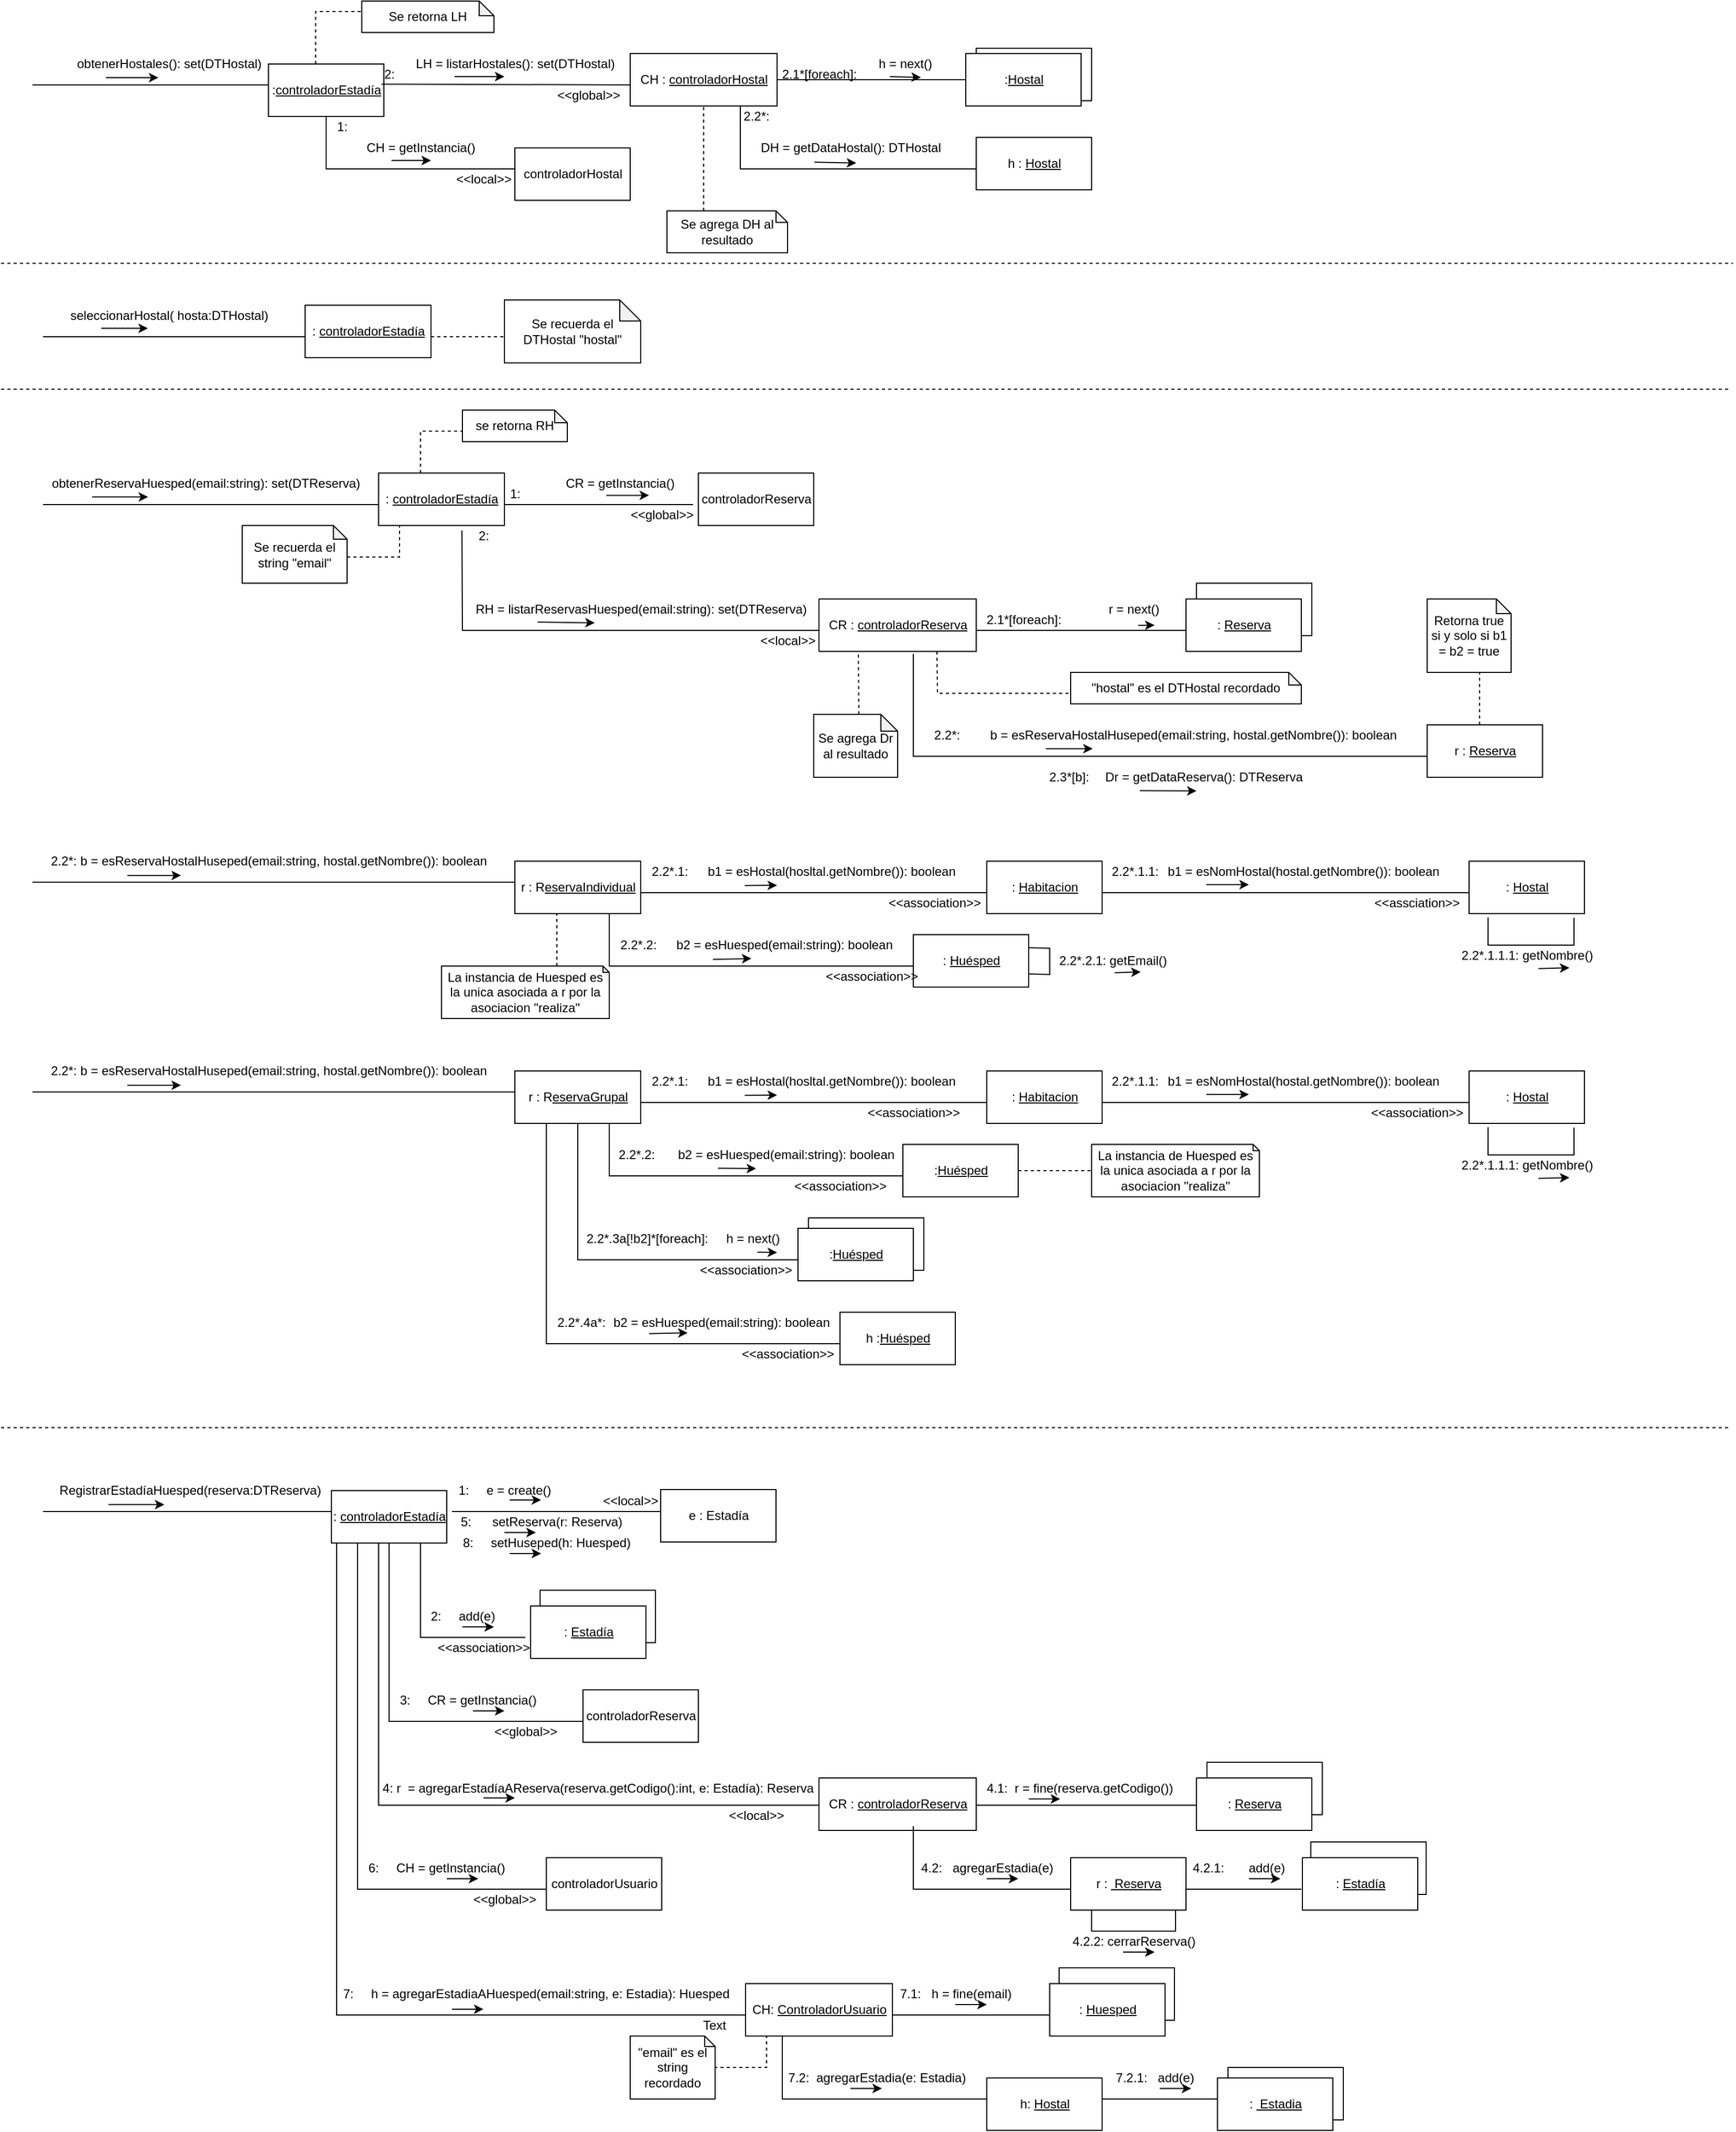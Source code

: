 <mxfile version="18.0.6" type="device"><diagram id="btHpvoFoARfx7Uz3g0Tx" name="Página-1"><mxGraphModel dx="1394" dy="677" grid="1" gridSize="10" guides="1" tooltips="1" connect="1" arrows="1" fold="1" page="1" pageScale="1" pageWidth="827" pageHeight="1169" math="0" shadow="0"><root><mxCell id="0"/><mxCell id="1" parent="0"/><mxCell id="bn3ZQJCBLXTEohYybMhF-207" value="Object" style="html=1;" parent="1" vertex="1"><mxGeometry x="1170" y="2010" width="110" height="50" as="geometry"/></mxCell><mxCell id="bn3ZQJCBLXTEohYybMhF-195" value="Object" style="html=1;" parent="1" vertex="1"><mxGeometry x="1009" y="1915" width="110" height="50" as="geometry"/></mxCell><mxCell id="bn3ZQJCBLXTEohYybMhF-177" value="Object" style="html=1;" parent="1" vertex="1"><mxGeometry x="1249" y="1795" width="110" height="50" as="geometry"/></mxCell><mxCell id="bn3ZQJCBLXTEohYybMhF-170" value="Object" style="html=1;" parent="1" vertex="1"><mxGeometry x="1150" y="1719" width="110" height="50" as="geometry"/></mxCell><mxCell id="bn3ZQJCBLXTEohYybMhF-158" value="Object" style="html=1;" parent="1" vertex="1"><mxGeometry x="514" y="1555" width="110" height="50" as="geometry"/></mxCell><mxCell id="bn3ZQJCBLXTEohYybMhF-142" value="5:&lt;span style=&quot;white-space: pre;&quot;&gt;&#9;&lt;/span&gt;&lt;span style=&quot;&quot;&gt;&#9;&lt;/span&gt;setReserva(r: Reserva)" style="text;html=1;align=center;verticalAlign=middle;resizable=0;points=[];autosize=1;strokeColor=none;fillColor=none;" parent="1" vertex="1"><mxGeometry x="430" y="1480" width="170" height="20" as="geometry"/></mxCell><mxCell id="bn3ZQJCBLXTEohYybMhF-133" value="Object" style="html=1;" parent="1" vertex="1"><mxGeometry x="770" y="1200" width="110" height="50" as="geometry"/></mxCell><mxCell id="bn3ZQJCBLXTEohYybMhF-63" value="Object" style="html=1;" parent="1" vertex="1"><mxGeometry x="1140" y="595" width="110" height="50" as="geometry"/></mxCell><mxCell id="bn3ZQJCBLXTEohYybMhF-23" value="Object" style="html=1;" parent="1" vertex="1"><mxGeometry x="930" y="85" width="110" height="50" as="geometry"/></mxCell><mxCell id="bn3ZQJCBLXTEohYybMhF-1" value="" style="endArrow=none;html=1;rounded=0;" parent="1" edge="1"><mxGeometry width="50" height="50" relative="1" as="geometry"><mxPoint x="30" y="120" as="sourcePoint"/><mxPoint x="260" y="120" as="targetPoint"/></mxGeometry></mxCell><mxCell id="bn3ZQJCBLXTEohYybMhF-2" value="obtenerHostales(): set(DTHostal)" style="text;html=1;align=center;verticalAlign=middle;resizable=0;points=[];autosize=1;strokeColor=none;fillColor=none;" parent="1" vertex="1"><mxGeometry x="65" y="90" width="190" height="20" as="geometry"/></mxCell><mxCell id="bn3ZQJCBLXTEohYybMhF-3" value="" style="endArrow=classic;html=1;rounded=0;" parent="1" edge="1"><mxGeometry width="50" height="50" relative="1" as="geometry"><mxPoint x="100" y="113" as="sourcePoint"/><mxPoint x="150" y="113" as="targetPoint"/></mxGeometry></mxCell><mxCell id="bn3ZQJCBLXTEohYybMhF-4" value=":&lt;u&gt;controladorEstadía&lt;/u&gt;" style="html=1;" parent="1" vertex="1"><mxGeometry x="255" y="100" width="110" height="50" as="geometry"/></mxCell><mxCell id="bn3ZQJCBLXTEohYybMhF-6" value="" style="endArrow=none;dashed=1;html=1;rounded=0;" parent="1" edge="1"><mxGeometry width="50" height="50" relative="1" as="geometry"><mxPoint x="300" y="100" as="sourcePoint"/><mxPoint x="350" y="50" as="targetPoint"/><Array as="points"><mxPoint x="300" y="50"/></Array></mxGeometry></mxCell><mxCell id="bn3ZQJCBLXTEohYybMhF-7" value="Se retorna LH" style="shape=note;whiteSpace=wrap;html=1;backgroundOutline=1;darkOpacity=0.05;size=14;" parent="1" vertex="1"><mxGeometry x="344" y="40" width="126" height="30" as="geometry"/></mxCell><mxCell id="bn3ZQJCBLXTEohYybMhF-8" value="" style="endArrow=none;html=1;rounded=0;exitX=0.26;exitY=0.96;exitDx=0;exitDy=0;exitPerimeter=0;" parent="1" source="bn3ZQJCBLXTEohYybMhF-9" edge="1"><mxGeometry width="50" height="50" relative="1" as="geometry"><mxPoint x="370" y="120" as="sourcePoint"/><mxPoint x="600" y="120" as="targetPoint"/></mxGeometry></mxCell><mxCell id="bn3ZQJCBLXTEohYybMhF-9" value="2:" style="text;html=1;align=center;verticalAlign=middle;resizable=0;points=[];autosize=1;strokeColor=none;fillColor=none;" parent="1" vertex="1"><mxGeometry x="355" y="100" width="30" height="20" as="geometry"/></mxCell><mxCell id="bn3ZQJCBLXTEohYybMhF-10" value="LH = listarHostales(): set(DTHostal)" style="text;html=1;align=center;verticalAlign=middle;resizable=0;points=[];autosize=1;strokeColor=none;fillColor=none;" parent="1" vertex="1"><mxGeometry x="385" y="90" width="210" height="20" as="geometry"/></mxCell><mxCell id="bn3ZQJCBLXTEohYybMhF-11" value="" style="endArrow=classic;html=1;rounded=0;exitX=0.226;exitY=1.1;exitDx=0;exitDy=0;exitPerimeter=0;" parent="1" source="bn3ZQJCBLXTEohYybMhF-10" edge="1"><mxGeometry width="50" height="50" relative="1" as="geometry"><mxPoint x="440" y="190" as="sourcePoint"/><mxPoint x="480" y="112" as="targetPoint"/></mxGeometry></mxCell><mxCell id="bn3ZQJCBLXTEohYybMhF-12" value="CH : &lt;u&gt;controladorHostal&lt;/u&gt;" style="html=1;" parent="1" vertex="1"><mxGeometry x="600" y="90" width="140" height="50" as="geometry"/></mxCell><mxCell id="bn3ZQJCBLXTEohYybMhF-13" value="" style="endArrow=none;html=1;rounded=0;" parent="1" edge="1"><mxGeometry width="50" height="50" relative="1" as="geometry"><mxPoint x="490" y="200" as="sourcePoint"/><mxPoint x="310" y="150" as="targetPoint"/><Array as="points"><mxPoint x="310" y="200"/></Array></mxGeometry></mxCell><mxCell id="bn3ZQJCBLXTEohYybMhF-14" value="controladorHostal" style="html=1;" parent="1" vertex="1"><mxGeometry x="490" y="180" width="110" height="50" as="geometry"/></mxCell><mxCell id="bn3ZQJCBLXTEohYybMhF-15" value="1:" style="text;html=1;align=center;verticalAlign=middle;resizable=0;points=[];autosize=1;strokeColor=none;fillColor=none;" parent="1" vertex="1"><mxGeometry x="310" y="150" width="30" height="20" as="geometry"/></mxCell><mxCell id="bn3ZQJCBLXTEohYybMhF-16" value="CH = getInstancia()" style="text;html=1;align=center;verticalAlign=middle;resizable=0;points=[];autosize=1;strokeColor=none;fillColor=none;" parent="1" vertex="1"><mxGeometry x="340" y="170" width="120" height="20" as="geometry"/></mxCell><mxCell id="bn3ZQJCBLXTEohYybMhF-17" value="" style="endArrow=classic;html=1;rounded=0;exitX=0.27;exitY=1.1;exitDx=0;exitDy=0;exitPerimeter=0;" parent="1" source="bn3ZQJCBLXTEohYybMhF-16" edge="1"><mxGeometry width="50" height="50" relative="1" as="geometry"><mxPoint x="380" y="200" as="sourcePoint"/><mxPoint x="410" y="192" as="targetPoint"/></mxGeometry></mxCell><mxCell id="bn3ZQJCBLXTEohYybMhF-18" value="" style="endArrow=none;html=1;rounded=0;exitX=1;exitY=0.5;exitDx=0;exitDy=0;" parent="1" source="bn3ZQJCBLXTEohYybMhF-12" edge="1"><mxGeometry width="50" height="50" relative="1" as="geometry"><mxPoint x="740" y="120" as="sourcePoint"/><mxPoint x="920" y="115" as="targetPoint"/></mxGeometry></mxCell><mxCell id="bn3ZQJCBLXTEohYybMhF-19" value="2.1*[foreach]:" style="text;html=1;align=center;verticalAlign=middle;resizable=0;points=[];autosize=1;strokeColor=none;fillColor=none;" parent="1" vertex="1"><mxGeometry x="735" y="100" width="90" height="20" as="geometry"/></mxCell><mxCell id="bn3ZQJCBLXTEohYybMhF-20" value="h = next()" style="text;html=1;align=center;verticalAlign=middle;resizable=0;points=[];autosize=1;strokeColor=none;fillColor=none;" parent="1" vertex="1"><mxGeometry x="827" y="90" width="70" height="20" as="geometry"/></mxCell><mxCell id="bn3ZQJCBLXTEohYybMhF-21" value="" style="endArrow=classic;html=1;rounded=0;exitX=0.294;exitY=1.1;exitDx=0;exitDy=0;exitPerimeter=0;entryX=0.717;entryY=1.14;entryDx=0;entryDy=0;entryPerimeter=0;" parent="1" source="bn3ZQJCBLXTEohYybMhF-20" target="bn3ZQJCBLXTEohYybMhF-20" edge="1"><mxGeometry width="50" height="50" relative="1" as="geometry"><mxPoint x="860" y="170" as="sourcePoint"/><mxPoint x="910" y="120" as="targetPoint"/></mxGeometry></mxCell><mxCell id="bn3ZQJCBLXTEohYybMhF-22" value=":&lt;u&gt;Hostal&lt;/u&gt;" style="html=1;" parent="1" vertex="1"><mxGeometry x="920" y="90" width="110" height="50" as="geometry"/></mxCell><mxCell id="bn3ZQJCBLXTEohYybMhF-24" value="" style="endArrow=none;html=1;rounded=0;entryX=0.75;entryY=1;entryDx=0;entryDy=0;" parent="1" target="bn3ZQJCBLXTEohYybMhF-12" edge="1"><mxGeometry width="50" height="50" relative="1" as="geometry"><mxPoint x="930" y="200" as="sourcePoint"/><mxPoint x="720" y="150" as="targetPoint"/><Array as="points"><mxPoint x="705" y="200"/></Array></mxGeometry></mxCell><mxCell id="bn3ZQJCBLXTEohYybMhF-25" value="2.2*:" style="text;html=1;align=center;verticalAlign=middle;resizable=0;points=[];autosize=1;strokeColor=none;fillColor=none;" parent="1" vertex="1"><mxGeometry x="700" y="140" width="40" height="20" as="geometry"/></mxCell><mxCell id="bn3ZQJCBLXTEohYybMhF-26" value="DH = getDataHostal(): DTHostal" style="text;html=1;align=center;verticalAlign=middle;resizable=0;points=[];autosize=1;strokeColor=none;fillColor=none;" parent="1" vertex="1"><mxGeometry x="715" y="170" width="190" height="20" as="geometry"/></mxCell><mxCell id="bn3ZQJCBLXTEohYybMhF-27" value="h : &lt;u&gt;Hostal&lt;/u&gt;" style="html=1;" parent="1" vertex="1"><mxGeometry x="930" y="170" width="110" height="50" as="geometry"/></mxCell><mxCell id="bn3ZQJCBLXTEohYybMhF-28" value="" style="endArrow=none;dashed=1;html=1;rounded=0;entryX=0.5;entryY=1;entryDx=0;entryDy=0;" parent="1" target="bn3ZQJCBLXTEohYybMhF-12" edge="1"><mxGeometry width="50" height="50" relative="1" as="geometry"><mxPoint x="670" y="240" as="sourcePoint"/><mxPoint x="700" y="230" as="targetPoint"/></mxGeometry></mxCell><mxCell id="bn3ZQJCBLXTEohYybMhF-29" value="Se agrega DH al resultado" style="shape=note;whiteSpace=wrap;html=1;backgroundOutline=1;darkOpacity=0.05;size=11;" parent="1" vertex="1"><mxGeometry x="635" y="240" width="115" height="40" as="geometry"/></mxCell><mxCell id="bn3ZQJCBLXTEohYybMhF-30" value="" style="endArrow=none;html=1;rounded=0;" parent="1" edge="1"><mxGeometry width="50" height="50" relative="1" as="geometry"><mxPoint x="40" y="360" as="sourcePoint"/><mxPoint x="290" y="360" as="targetPoint"/></mxGeometry></mxCell><mxCell id="bn3ZQJCBLXTEohYybMhF-31" value="seleccionarHostal( hosta:DTHostal)" style="text;html=1;align=center;verticalAlign=middle;resizable=0;points=[];autosize=1;strokeColor=none;fillColor=none;" parent="1" vertex="1"><mxGeometry x="60" y="330" width="200" height="20" as="geometry"/></mxCell><mxCell id="bn3ZQJCBLXTEohYybMhF-32" value="" style="endArrow=classic;html=1;rounded=0;exitX=0.319;exitY=1.18;exitDx=0;exitDy=0;exitPerimeter=0;entryX=0.529;entryY=1.22;entryDx=0;entryDy=0;entryPerimeter=0;" parent="1" source="bn3ZQJCBLXTEohYybMhF-26" target="bn3ZQJCBLXTEohYybMhF-26" edge="1"><mxGeometry width="50" height="50" relative="1" as="geometry"><mxPoint x="850" y="270" as="sourcePoint"/><mxPoint x="900" y="220" as="targetPoint"/></mxGeometry></mxCell><mxCell id="bn3ZQJCBLXTEohYybMhF-33" value="" style="endArrow=classic;html=1;rounded=0;exitX=0.178;exitY=1.1;exitDx=0;exitDy=0;exitPerimeter=0;" parent="1" source="bn3ZQJCBLXTEohYybMhF-31" edge="1"><mxGeometry width="50" height="50" relative="1" as="geometry"><mxPoint x="130" y="430" as="sourcePoint"/><mxPoint x="140" y="352" as="targetPoint"/></mxGeometry></mxCell><mxCell id="bn3ZQJCBLXTEohYybMhF-34" value=": &lt;u&gt;controladorEstadía&lt;/u&gt;" style="html=1;" parent="1" vertex="1"><mxGeometry x="290" y="330" width="120" height="50" as="geometry"/></mxCell><mxCell id="bn3ZQJCBLXTEohYybMhF-35" value="" style="endArrow=none;dashed=1;html=1;rounded=0;" parent="1" edge="1"><mxGeometry width="50" height="50" relative="1" as="geometry"><mxPoint x="410" y="360" as="sourcePoint"/><mxPoint x="480" y="360" as="targetPoint"/></mxGeometry></mxCell><mxCell id="bn3ZQJCBLXTEohYybMhF-36" value="Se recuerda el DTHostal &quot;hostal&quot;" style="shape=note;whiteSpace=wrap;html=1;backgroundOutline=1;darkOpacity=0.05;size=20;" parent="1" vertex="1"><mxGeometry x="480" y="325" width="130" height="60" as="geometry"/></mxCell><mxCell id="bn3ZQJCBLXTEohYybMhF-38" value="" style="endArrow=none;html=1;rounded=0;" parent="1" edge="1"><mxGeometry width="50" height="50" relative="1" as="geometry"><mxPoint x="40" y="520" as="sourcePoint"/><mxPoint x="360" y="520" as="targetPoint"/></mxGeometry></mxCell><mxCell id="bn3ZQJCBLXTEohYybMhF-39" value="obtenerReservaHuesped(email:string): set(DTReserva)" style="text;html=1;align=center;verticalAlign=middle;resizable=0;points=[];autosize=1;strokeColor=none;fillColor=none;" parent="1" vertex="1"><mxGeometry x="40" y="490" width="310" height="20" as="geometry"/></mxCell><mxCell id="bn3ZQJCBLXTEohYybMhF-40" value="" style="endArrow=classic;html=1;rounded=0;exitX=0.151;exitY=1.14;exitDx=0;exitDy=0;exitPerimeter=0;entryX=0.323;entryY=1.14;entryDx=0;entryDy=0;entryPerimeter=0;" parent="1" source="bn3ZQJCBLXTEohYybMhF-39" target="bn3ZQJCBLXTEohYybMhF-39" edge="1"><mxGeometry width="50" height="50" relative="1" as="geometry"><mxPoint x="130" y="590" as="sourcePoint"/><mxPoint x="180" y="540" as="targetPoint"/></mxGeometry></mxCell><mxCell id="bn3ZQJCBLXTEohYybMhF-41" value=": &lt;u&gt;controladorEstadía&lt;/u&gt;" style="html=1;" parent="1" vertex="1"><mxGeometry x="360" y="490" width="120" height="50" as="geometry"/></mxCell><mxCell id="bn3ZQJCBLXTEohYybMhF-42" value="" style="endArrow=none;dashed=1;html=1;rounded=0;" parent="1" edge="1"><mxGeometry width="50" height="50" relative="1" as="geometry"><mxPoint x="400" y="490" as="sourcePoint"/><mxPoint x="440" y="450" as="targetPoint"/><Array as="points"><mxPoint x="400" y="450"/></Array></mxGeometry></mxCell><mxCell id="bn3ZQJCBLXTEohYybMhF-43" value="se retorna RH" style="shape=note;whiteSpace=wrap;html=1;backgroundOutline=1;darkOpacity=0.05;size=12;" parent="1" vertex="1"><mxGeometry x="440" y="430" width="100" height="30" as="geometry"/></mxCell><mxCell id="bn3ZQJCBLXTEohYybMhF-44" value="" style="endArrow=none;html=1;rounded=0;" parent="1" edge="1"><mxGeometry width="50" height="50" relative="1" as="geometry"><mxPoint x="480" y="520" as="sourcePoint"/><mxPoint x="660" y="520" as="targetPoint"/></mxGeometry></mxCell><mxCell id="bn3ZQJCBLXTEohYybMhF-45" value="1:" style="text;html=1;align=center;verticalAlign=middle;resizable=0;points=[];autosize=1;strokeColor=none;fillColor=none;" parent="1" vertex="1"><mxGeometry x="475" y="500" width="30" height="20" as="geometry"/></mxCell><mxCell id="bn3ZQJCBLXTEohYybMhF-47" value="" style="endArrow=none;dashed=1;html=1;rounded=0;" parent="1" edge="1"><mxGeometry width="50" height="50" relative="1" as="geometry"><mxPoint x="330" y="570" as="sourcePoint"/><mxPoint x="380" y="540" as="targetPoint"/><Array as="points"><mxPoint x="380" y="570"/></Array></mxGeometry></mxCell><mxCell id="bn3ZQJCBLXTEohYybMhF-48" value="Se recuerda el string &quot;email&quot;" style="shape=note;whiteSpace=wrap;html=1;backgroundOutline=1;darkOpacity=0.05;size=13;" parent="1" vertex="1"><mxGeometry x="230" y="540" width="100" height="55" as="geometry"/></mxCell><mxCell id="bn3ZQJCBLXTEohYybMhF-49" value="CR = getInstancia()" style="text;html=1;align=center;verticalAlign=middle;resizable=0;points=[];autosize=1;strokeColor=none;fillColor=none;" parent="1" vertex="1"><mxGeometry x="530" y="490" width="120" height="20" as="geometry"/></mxCell><mxCell id="bn3ZQJCBLXTEohYybMhF-50" value="controladorReserva" style="html=1;" parent="1" vertex="1"><mxGeometry x="665" y="490" width="110" height="50" as="geometry"/></mxCell><mxCell id="bn3ZQJCBLXTEohYybMhF-51" value="" style="endArrow=classic;html=1;rounded=0;exitX=0.393;exitY=1.06;exitDx=0;exitDy=0;exitPerimeter=0;entryX=0.733;entryY=1.06;entryDx=0;entryDy=0;entryPerimeter=0;" parent="1" source="bn3ZQJCBLXTEohYybMhF-49" target="bn3ZQJCBLXTEohYybMhF-49" edge="1"><mxGeometry width="50" height="50" relative="1" as="geometry"><mxPoint x="560" y="590" as="sourcePoint"/><mxPoint x="610" y="540" as="targetPoint"/></mxGeometry></mxCell><mxCell id="bn3ZQJCBLXTEohYybMhF-52" value="" style="endArrow=none;html=1;rounded=0;entryX=0.663;entryY=1.096;entryDx=0;entryDy=0;entryPerimeter=0;" parent="1" target="bn3ZQJCBLXTEohYybMhF-41" edge="1"><mxGeometry width="50" height="50" relative="1" as="geometry"><mxPoint x="780" y="640" as="sourcePoint"/><mxPoint x="480" y="540" as="targetPoint"/><Array as="points"><mxPoint x="440" y="640"/></Array></mxGeometry></mxCell><mxCell id="bn3ZQJCBLXTEohYybMhF-53" value="2:" style="text;html=1;align=center;verticalAlign=middle;resizable=0;points=[];autosize=1;strokeColor=none;fillColor=none;" parent="1" vertex="1"><mxGeometry x="445" y="540" width="30" height="20" as="geometry"/></mxCell><mxCell id="bn3ZQJCBLXTEohYybMhF-54" value="RH = listarReservasHuesped(email:string): set(DTReserva)" style="text;html=1;align=center;verticalAlign=middle;resizable=0;points=[];autosize=1;strokeColor=none;fillColor=none;" parent="1" vertex="1"><mxGeometry x="445" y="610" width="330" height="20" as="geometry"/></mxCell><mxCell id="bn3ZQJCBLXTEohYybMhF-55" value="CR : &lt;u&gt;controladorReserva&lt;/u&gt;" style="html=1;" parent="1" vertex="1"><mxGeometry x="780" y="610" width="150" height="50" as="geometry"/></mxCell><mxCell id="bn3ZQJCBLXTEohYybMhF-56" value="" style="endArrow=classic;html=1;rounded=0;exitX=0.202;exitY=1.1;exitDx=0;exitDy=0;exitPerimeter=0;entryX=0.367;entryY=1.14;entryDx=0;entryDy=0;entryPerimeter=0;" parent="1" source="bn3ZQJCBLXTEohYybMhF-54" target="bn3ZQJCBLXTEohYybMhF-54" edge="1"><mxGeometry width="50" height="50" relative="1" as="geometry"><mxPoint x="530" y="700" as="sourcePoint"/><mxPoint x="580" y="650" as="targetPoint"/></mxGeometry></mxCell><mxCell id="bn3ZQJCBLXTEohYybMhF-57" value="" style="endArrow=none;html=1;rounded=0;" parent="1" edge="1"><mxGeometry width="50" height="50" relative="1" as="geometry"><mxPoint x="930" y="640" as="sourcePoint"/><mxPoint x="1130" y="640" as="targetPoint"/></mxGeometry></mxCell><mxCell id="bn3ZQJCBLXTEohYybMhF-58" value="2.1*[foreach]:" style="text;html=1;align=center;verticalAlign=middle;resizable=0;points=[];autosize=1;strokeColor=none;fillColor=none;" parent="1" vertex="1"><mxGeometry x="930" y="620" width="90" height="20" as="geometry"/></mxCell><mxCell id="bn3ZQJCBLXTEohYybMhF-60" value="r = next()" style="text;html=1;align=center;verticalAlign=middle;resizable=0;points=[];autosize=1;strokeColor=none;fillColor=none;" parent="1" vertex="1"><mxGeometry x="1050" y="610" width="60" height="20" as="geometry"/></mxCell><mxCell id="bn3ZQJCBLXTEohYybMhF-61" value="" style="endArrow=classic;html=1;rounded=0;exitX=0.573;exitY=1.26;exitDx=0;exitDy=0;exitPerimeter=0;" parent="1" source="bn3ZQJCBLXTEohYybMhF-60" edge="1"><mxGeometry width="50" height="50" relative="1" as="geometry"><mxPoint x="1060" y="700" as="sourcePoint"/><mxPoint x="1100" y="635" as="targetPoint"/></mxGeometry></mxCell><mxCell id="bn3ZQJCBLXTEohYybMhF-62" value=": &lt;u&gt;Reserva&lt;/u&gt;" style="html=1;" parent="1" vertex="1"><mxGeometry x="1130" y="610" width="110" height="50" as="geometry"/></mxCell><mxCell id="bn3ZQJCBLXTEohYybMhF-64" value="" style="endArrow=none;html=1;rounded=0;entryX=0.6;entryY=1.048;entryDx=0;entryDy=0;entryPerimeter=0;" parent="1" target="bn3ZQJCBLXTEohYybMhF-55" edge="1"><mxGeometry width="50" height="50" relative="1" as="geometry"><mxPoint x="1360" y="760" as="sourcePoint"/><mxPoint x="920" y="690" as="targetPoint"/><Array as="points"><mxPoint x="870" y="760"/></Array></mxGeometry></mxCell><mxCell id="bn3ZQJCBLXTEohYybMhF-65" value="r : &lt;u&gt;Reserva&lt;/u&gt;" style="html=1;" parent="1" vertex="1"><mxGeometry x="1360" y="730" width="110" height="50" as="geometry"/></mxCell><mxCell id="bn3ZQJCBLXTEohYybMhF-66" value="2.2*:&lt;span style=&quot;white-space: pre;&quot;&gt;&#9;&lt;/span&gt;&lt;span style=&quot;white-space: pre;&quot;&gt;&#9;&lt;/span&gt;b = esReservaHostalHuseped(email:string, hostal.getNombre()): boolean" style="text;html=1;align=center;verticalAlign=middle;resizable=0;points=[];autosize=1;strokeColor=none;fillColor=none;" parent="1" vertex="1"><mxGeometry x="880" y="730" width="460" height="20" as="geometry"/></mxCell><mxCell id="bn3ZQJCBLXTEohYybMhF-67" value="2.3*[b]:&lt;span style=&quot;white-space: pre;&quot;&gt;&#9;&lt;/span&gt;Dr = getDataReserva(): DTReserva" style="text;html=1;align=center;verticalAlign=middle;resizable=0;points=[];autosize=1;strokeColor=none;fillColor=none;" parent="1" vertex="1"><mxGeometry x="990" y="770" width="260" height="20" as="geometry"/></mxCell><mxCell id="bn3ZQJCBLXTEohYybMhF-68" value="" style="endArrow=none;dashed=1;html=1;rounded=0;exitX=0.75;exitY=1;exitDx=0;exitDy=0;" parent="1" source="bn3ZQJCBLXTEohYybMhF-55" edge="1"><mxGeometry width="50" height="50" relative="1" as="geometry"><mxPoint x="890" y="710" as="sourcePoint"/><mxPoint x="1020" y="700" as="targetPoint"/><Array as="points"><mxPoint x="893" y="700"/></Array></mxGeometry></mxCell><mxCell id="bn3ZQJCBLXTEohYybMhF-69" value="&quot;hostal&quot; es el DTHostal recordado" style="shape=note;whiteSpace=wrap;html=1;backgroundOutline=1;darkOpacity=0.05;size=12;" parent="1" vertex="1"><mxGeometry x="1020" y="680" width="220" height="30" as="geometry"/></mxCell><mxCell id="bn3ZQJCBLXTEohYybMhF-70" value="" style="endArrow=none;dashed=1;html=1;rounded=0;entryX=0.25;entryY=1;entryDx=0;entryDy=0;" parent="1" target="bn3ZQJCBLXTEohYybMhF-55" edge="1"><mxGeometry width="50" height="50" relative="1" as="geometry"><mxPoint x="818" y="720" as="sourcePoint"/><mxPoint x="840" y="660" as="targetPoint"/></mxGeometry></mxCell><mxCell id="bn3ZQJCBLXTEohYybMhF-71" value="Se agrega Dr al resultado" style="shape=note;whiteSpace=wrap;html=1;backgroundOutline=1;darkOpacity=0.05;size=16;" parent="1" vertex="1"><mxGeometry x="775" y="720" width="80" height="60" as="geometry"/></mxCell><mxCell id="bn3ZQJCBLXTEohYybMhF-72" value="" style="endArrow=none;dashed=1;html=1;rounded=0;" parent="1" edge="1"><mxGeometry width="50" height="50" relative="1" as="geometry"><mxPoint x="1410" y="730" as="sourcePoint"/><mxPoint x="1410" y="680" as="targetPoint"/></mxGeometry></mxCell><mxCell id="bn3ZQJCBLXTEohYybMhF-73" value="Retorna true si y solo si b1 = b2 = true" style="shape=note;whiteSpace=wrap;html=1;backgroundOutline=1;darkOpacity=0.05;size=14;" parent="1" vertex="1"><mxGeometry x="1360" y="610" width="80" height="70" as="geometry"/></mxCell><mxCell id="bn3ZQJCBLXTEohYybMhF-74" value="" style="endArrow=none;dashed=1;html=1;rounded=0;" parent="1" edge="1"><mxGeometry width="50" height="50" relative="1" as="geometry"><mxPoint y="290" as="sourcePoint"/><mxPoint x="1651.6" y="290" as="targetPoint"/></mxGeometry></mxCell><mxCell id="bn3ZQJCBLXTEohYybMhF-75" value="" style="endArrow=none;dashed=1;html=1;rounded=0;" parent="1" edge="1"><mxGeometry width="50" height="50" relative="1" as="geometry"><mxPoint y="410" as="sourcePoint"/><mxPoint x="1650" y="410" as="targetPoint"/></mxGeometry></mxCell><mxCell id="bn3ZQJCBLXTEohYybMhF-76" value="" style="endArrow=classic;html=1;rounded=0;exitX=0.369;exitY=1.14;exitDx=0;exitDy=0;exitPerimeter=0;" parent="1" source="bn3ZQJCBLXTEohYybMhF-67" edge="1"><mxGeometry width="50" height="50" relative="1" as="geometry"><mxPoint x="1090" y="840" as="sourcePoint"/><mxPoint x="1140" y="793" as="targetPoint"/></mxGeometry></mxCell><mxCell id="bn3ZQJCBLXTEohYybMhF-77" value="" style="endArrow=classic;html=1;rounded=0;exitX=0.253;exitY=1.14;exitDx=0;exitDy=0;exitPerimeter=0;entryX=0.35;entryY=1.14;entryDx=0;entryDy=0;entryPerimeter=0;" parent="1" source="bn3ZQJCBLXTEohYybMhF-66" target="bn3ZQJCBLXTEohYybMhF-66" edge="1"><mxGeometry width="50" height="50" relative="1" as="geometry"><mxPoint x="1020" y="880" as="sourcePoint"/><mxPoint x="1070" y="830" as="targetPoint"/></mxGeometry></mxCell><mxCell id="bn3ZQJCBLXTEohYybMhF-78" value="" style="endArrow=none;html=1;rounded=0;" parent="1" edge="1"><mxGeometry width="50" height="50" relative="1" as="geometry"><mxPoint x="30" y="880" as="sourcePoint"/><mxPoint x="490" y="880" as="targetPoint"/></mxGeometry></mxCell><mxCell id="bn3ZQJCBLXTEohYybMhF-79" value="2.2*:&lt;span style=&quot;&quot;&gt;&#9;&lt;/span&gt;&lt;span style=&quot;&quot;&gt;&#9;&lt;/span&gt;b = esReservaHostalHuseped(email:string, hostal.getNombre()): boolean" style="text;html=1;align=center;verticalAlign=middle;resizable=0;points=[];autosize=1;strokeColor=none;fillColor=none;" parent="1" vertex="1"><mxGeometry x="40" y="850" width="430" height="20" as="geometry"/></mxCell><mxCell id="bn3ZQJCBLXTEohYybMhF-80" value="" style="endArrow=classic;html=1;rounded=0;exitX=0.187;exitY=1.18;exitDx=0;exitDy=0;exitPerimeter=0;entryX=0.306;entryY=1.18;entryDx=0;entryDy=0;entryPerimeter=0;" parent="1" source="bn3ZQJCBLXTEohYybMhF-79" target="bn3ZQJCBLXTEohYybMhF-79" edge="1"><mxGeometry width="50" height="50" relative="1" as="geometry"><mxPoint x="200" y="950" as="sourcePoint"/><mxPoint x="250" y="900" as="targetPoint"/></mxGeometry></mxCell><mxCell id="bn3ZQJCBLXTEohYybMhF-81" value="r : R&lt;u&gt;eservaIndividual&lt;/u&gt;" style="html=1;" parent="1" vertex="1"><mxGeometry x="490" y="860" width="120" height="50" as="geometry"/></mxCell><mxCell id="bn3ZQJCBLXTEohYybMhF-82" value="" style="endArrow=none;html=1;rounded=0;" parent="1" edge="1"><mxGeometry width="50" height="50" relative="1" as="geometry"><mxPoint x="610" y="890" as="sourcePoint"/><mxPoint x="940" y="890" as="targetPoint"/></mxGeometry></mxCell><mxCell id="bn3ZQJCBLXTEohYybMhF-83" value="2.2*.1:&lt;span style=&quot;white-space: pre;&quot;&gt;&#9;&lt;/span&gt;b1 = esHostal(hosltal.getNombre()): boolean" style="text;html=1;align=center;verticalAlign=middle;resizable=0;points=[];autosize=1;strokeColor=none;fillColor=none;" parent="1" vertex="1"><mxGeometry x="610" y="860" width="310" height="20" as="geometry"/></mxCell><mxCell id="bn3ZQJCBLXTEohYybMhF-84" value="" style="endArrow=classic;html=1;rounded=0;exitX=0.32;exitY=1.16;exitDx=0;exitDy=0;exitPerimeter=0;" parent="1" source="bn3ZQJCBLXTEohYybMhF-83" edge="1"><mxGeometry width="50" height="50" relative="1" as="geometry"><mxPoint x="720" y="970" as="sourcePoint"/><mxPoint x="740" y="883" as="targetPoint"/></mxGeometry></mxCell><mxCell id="bn3ZQJCBLXTEohYybMhF-85" value=": &lt;u&gt;Habitacion&lt;/u&gt;" style="html=1;" parent="1" vertex="1"><mxGeometry x="940" y="860" width="110" height="50" as="geometry"/></mxCell><mxCell id="bn3ZQJCBLXTEohYybMhF-86" value="" style="endArrow=none;html=1;rounded=0;" parent="1" edge="1"><mxGeometry width="50" height="50" relative="1" as="geometry"><mxPoint x="1050" y="890" as="sourcePoint"/><mxPoint x="1400" y="890" as="targetPoint"/></mxGeometry></mxCell><mxCell id="bn3ZQJCBLXTEohYybMhF-87" value="2.2*.1.1:&lt;span style=&quot;white-space: pre;&quot;&gt;&#9;&lt;/span&gt;b1 = esNomHostal(hostal.getNombre()): boolean" style="text;html=1;align=center;verticalAlign=middle;resizable=0;points=[];autosize=1;strokeColor=none;fillColor=none;" parent="1" vertex="1"><mxGeometry x="1050" y="860" width="330" height="20" as="geometry"/></mxCell><mxCell id="bn3ZQJCBLXTEohYybMhF-88" value="" style="endArrow=classic;html=1;rounded=0;exitX=0.301;exitY=1.12;exitDx=0;exitDy=0;exitPerimeter=0;entryX=0.424;entryY=1.12;entryDx=0;entryDy=0;entryPerimeter=0;" parent="1" source="bn3ZQJCBLXTEohYybMhF-87" target="bn3ZQJCBLXTEohYybMhF-87" edge="1"><mxGeometry width="50" height="50" relative="1" as="geometry"><mxPoint x="1160" y="960" as="sourcePoint"/><mxPoint x="1210" y="910" as="targetPoint"/></mxGeometry></mxCell><mxCell id="bn3ZQJCBLXTEohYybMhF-89" value=": &lt;u&gt;Hostal&lt;/u&gt;" style="html=1;" parent="1" vertex="1"><mxGeometry x="1400" y="860" width="110" height="50" as="geometry"/></mxCell><mxCell id="bn3ZQJCBLXTEohYybMhF-90" value="" style="endArrow=none;html=1;rounded=0;entryX=0.164;entryY=1.072;entryDx=0;entryDy=0;entryPerimeter=0;" parent="1" target="bn3ZQJCBLXTEohYybMhF-89" edge="1"><mxGeometry width="50" height="50" relative="1" as="geometry"><mxPoint x="1500" y="914" as="sourcePoint"/><mxPoint x="1460" y="930" as="targetPoint"/><Array as="points"><mxPoint x="1500" y="940"/><mxPoint x="1418" y="940"/></Array></mxGeometry></mxCell><mxCell id="bn3ZQJCBLXTEohYybMhF-91" value="2.2*.1.1.1: getNombre()" style="text;html=1;align=center;verticalAlign=middle;resizable=0;points=[];autosize=1;strokeColor=none;fillColor=none;" parent="1" vertex="1"><mxGeometry x="1385" y="940" width="140" height="20" as="geometry"/></mxCell><mxCell id="bn3ZQJCBLXTEohYybMhF-92" value="" style="endArrow=classic;html=1;rounded=0;entryX=0.79;entryY=1.08;entryDx=0;entryDy=0;entryPerimeter=0;exitX=0.579;exitY=1.12;exitDx=0;exitDy=0;exitPerimeter=0;" parent="1" source="bn3ZQJCBLXTEohYybMhF-91" target="bn3ZQJCBLXTEohYybMhF-91" edge="1"><mxGeometry width="50" height="50" relative="1" as="geometry"><mxPoint x="1430" y="1020" as="sourcePoint"/><mxPoint x="1480" y="970" as="targetPoint"/></mxGeometry></mxCell><mxCell id="bn3ZQJCBLXTEohYybMhF-93" value="" style="endArrow=none;html=1;rounded=0;" parent="1" edge="1"><mxGeometry width="50" height="50" relative="1" as="geometry"><mxPoint x="30" y="1080" as="sourcePoint"/><mxPoint x="490" y="1080" as="targetPoint"/></mxGeometry></mxCell><mxCell id="bn3ZQJCBLXTEohYybMhF-94" value="2.2*:&lt;span style=&quot;&quot;&gt;&#9;&lt;/span&gt;&lt;span style=&quot;&quot;&gt;&#9;&lt;/span&gt;b = esReservaHostalHuseped(email:string, hostal.getNombre()): boolean" style="text;html=1;align=center;verticalAlign=middle;resizable=0;points=[];autosize=1;strokeColor=none;fillColor=none;" parent="1" vertex="1"><mxGeometry x="40" y="1050" width="430" height="20" as="geometry"/></mxCell><mxCell id="bn3ZQJCBLXTEohYybMhF-95" value="" style="endArrow=classic;html=1;rounded=0;exitX=0.187;exitY=1.18;exitDx=0;exitDy=0;exitPerimeter=0;entryX=0.306;entryY=1.18;entryDx=0;entryDy=0;entryPerimeter=0;" parent="1" source="bn3ZQJCBLXTEohYybMhF-94" target="bn3ZQJCBLXTEohYybMhF-94" edge="1"><mxGeometry width="50" height="50" relative="1" as="geometry"><mxPoint x="200" y="1150" as="sourcePoint"/><mxPoint x="250" y="1100" as="targetPoint"/></mxGeometry></mxCell><mxCell id="bn3ZQJCBLXTEohYybMhF-96" value="r : R&lt;u&gt;eservaGrupal&lt;/u&gt;" style="html=1;" parent="1" vertex="1"><mxGeometry x="490" y="1060" width="120" height="50" as="geometry"/></mxCell><mxCell id="bn3ZQJCBLXTEohYybMhF-97" value="" style="endArrow=none;html=1;rounded=0;" parent="1" edge="1"><mxGeometry width="50" height="50" relative="1" as="geometry"><mxPoint x="610" y="1090" as="sourcePoint"/><mxPoint x="940" y="1090" as="targetPoint"/></mxGeometry></mxCell><mxCell id="bn3ZQJCBLXTEohYybMhF-98" value="2.2*.1:&lt;span style=&quot;white-space: pre;&quot;&gt;&#9;&lt;/span&gt;b1 = esHostal(hosltal.getNombre()): boolean" style="text;html=1;align=center;verticalAlign=middle;resizable=0;points=[];autosize=1;strokeColor=none;fillColor=none;" parent="1" vertex="1"><mxGeometry x="610" y="1060" width="310" height="20" as="geometry"/></mxCell><mxCell id="bn3ZQJCBLXTEohYybMhF-99" value="" style="endArrow=classic;html=1;rounded=0;exitX=0.32;exitY=1.16;exitDx=0;exitDy=0;exitPerimeter=0;" parent="1" source="bn3ZQJCBLXTEohYybMhF-98" edge="1"><mxGeometry width="50" height="50" relative="1" as="geometry"><mxPoint x="720" y="1170" as="sourcePoint"/><mxPoint x="740" y="1083" as="targetPoint"/></mxGeometry></mxCell><mxCell id="bn3ZQJCBLXTEohYybMhF-100" value=": &lt;u&gt;Habitacion&lt;/u&gt;" style="html=1;" parent="1" vertex="1"><mxGeometry x="940" y="1060" width="110" height="50" as="geometry"/></mxCell><mxCell id="bn3ZQJCBLXTEohYybMhF-101" value="" style="endArrow=none;html=1;rounded=0;" parent="1" edge="1"><mxGeometry width="50" height="50" relative="1" as="geometry"><mxPoint x="1050" y="1090" as="sourcePoint"/><mxPoint x="1400" y="1090" as="targetPoint"/></mxGeometry></mxCell><mxCell id="bn3ZQJCBLXTEohYybMhF-102" value="2.2*.1.1:&lt;span style=&quot;white-space: pre;&quot;&gt;&#9;&lt;/span&gt;b1 = esNomHostal(hostal.getNombre()): boolean" style="text;html=1;align=center;verticalAlign=middle;resizable=0;points=[];autosize=1;strokeColor=none;fillColor=none;" parent="1" vertex="1"><mxGeometry x="1050" y="1060" width="330" height="20" as="geometry"/></mxCell><mxCell id="bn3ZQJCBLXTEohYybMhF-103" value="" style="endArrow=classic;html=1;rounded=0;exitX=0.301;exitY=1.12;exitDx=0;exitDy=0;exitPerimeter=0;entryX=0.424;entryY=1.12;entryDx=0;entryDy=0;entryPerimeter=0;" parent="1" source="bn3ZQJCBLXTEohYybMhF-102" target="bn3ZQJCBLXTEohYybMhF-102" edge="1"><mxGeometry width="50" height="50" relative="1" as="geometry"><mxPoint x="1160" y="1160" as="sourcePoint"/><mxPoint x="1210" y="1110" as="targetPoint"/></mxGeometry></mxCell><mxCell id="bn3ZQJCBLXTEohYybMhF-104" value=": &lt;u&gt;Hostal&lt;/u&gt;" style="html=1;" parent="1" vertex="1"><mxGeometry x="1400" y="1060" width="110" height="50" as="geometry"/></mxCell><mxCell id="bn3ZQJCBLXTEohYybMhF-105" value="" style="endArrow=none;html=1;rounded=0;entryX=0.164;entryY=1.072;entryDx=0;entryDy=0;entryPerimeter=0;" parent="1" target="bn3ZQJCBLXTEohYybMhF-104" edge="1"><mxGeometry width="50" height="50" relative="1" as="geometry"><mxPoint x="1500" y="1114" as="sourcePoint"/><mxPoint x="1460" y="1130" as="targetPoint"/><Array as="points"><mxPoint x="1500" y="1140"/><mxPoint x="1418" y="1140"/></Array></mxGeometry></mxCell><mxCell id="bn3ZQJCBLXTEohYybMhF-106" value="2.2*.1.1.1: getNombre()" style="text;html=1;align=center;verticalAlign=middle;resizable=0;points=[];autosize=1;strokeColor=none;fillColor=none;" parent="1" vertex="1"><mxGeometry x="1385" y="1140" width="140" height="20" as="geometry"/></mxCell><mxCell id="bn3ZQJCBLXTEohYybMhF-107" value="" style="endArrow=classic;html=1;rounded=0;entryX=0.79;entryY=1.08;entryDx=0;entryDy=0;entryPerimeter=0;exitX=0.579;exitY=1.12;exitDx=0;exitDy=0;exitPerimeter=0;" parent="1" source="bn3ZQJCBLXTEohYybMhF-106" target="bn3ZQJCBLXTEohYybMhF-106" edge="1"><mxGeometry width="50" height="50" relative="1" as="geometry"><mxPoint x="1430" y="1220" as="sourcePoint"/><mxPoint x="1480" y="1170" as="targetPoint"/></mxGeometry></mxCell><mxCell id="bn3ZQJCBLXTEohYybMhF-108" value="" style="endArrow=none;html=1;rounded=0;entryX=0.75;entryY=1;entryDx=0;entryDy=0;" parent="1" target="bn3ZQJCBLXTEohYybMhF-81" edge="1"><mxGeometry width="50" height="50" relative="1" as="geometry"><mxPoint x="870" y="960" as="sourcePoint"/><mxPoint x="600" y="910" as="targetPoint"/><Array as="points"><mxPoint x="580" y="960"/></Array></mxGeometry></mxCell><mxCell id="bn3ZQJCBLXTEohYybMhF-109" value=": &lt;u&gt;Huésped&lt;/u&gt;" style="html=1;" parent="1" vertex="1"><mxGeometry x="870" y="930" width="110" height="50" as="geometry"/></mxCell><mxCell id="bn3ZQJCBLXTEohYybMhF-110" value="2.2*.2:&lt;span style=&quot;white-space: pre;&quot;&gt;&#9;&lt;/span&gt;b2 = esHuesped(email:string): boolean" style="text;html=1;align=center;verticalAlign=middle;resizable=0;points=[];autosize=1;strokeColor=none;fillColor=none;" parent="1" vertex="1"><mxGeometry x="580" y="930" width="280" height="20" as="geometry"/></mxCell><mxCell id="bn3ZQJCBLXTEohYybMhF-111" value="" style="endArrow=classic;html=1;rounded=0;exitX=0.353;exitY=1.18;exitDx=0;exitDy=0;exitPerimeter=0;entryX=0.484;entryY=1.14;entryDx=0;entryDy=0;entryPerimeter=0;" parent="1" source="bn3ZQJCBLXTEohYybMhF-110" target="bn3ZQJCBLXTEohYybMhF-110" edge="1"><mxGeometry width="50" height="50" relative="1" as="geometry"><mxPoint x="700" y="1030" as="sourcePoint"/><mxPoint x="750" y="980" as="targetPoint"/></mxGeometry></mxCell><mxCell id="bn3ZQJCBLXTEohYybMhF-112" value="" style="endArrow=none;html=1;rounded=0;exitX=1;exitY=0.25;exitDx=0;exitDy=0;entryX=1;entryY=0.75;entryDx=0;entryDy=0;" parent="1" source="bn3ZQJCBLXTEohYybMhF-109" target="bn3ZQJCBLXTEohYybMhF-109" edge="1"><mxGeometry width="50" height="50" relative="1" as="geometry"><mxPoint x="1000" y="980" as="sourcePoint"/><mxPoint x="1010" y="970" as="targetPoint"/><Array as="points"><mxPoint x="1000" y="943"/><mxPoint x="1000" y="968"/></Array></mxGeometry></mxCell><mxCell id="bn3ZQJCBLXTEohYybMhF-113" value="2.2*.2.1: getEmail()" style="text;html=1;align=center;verticalAlign=middle;resizable=0;points=[];autosize=1;strokeColor=none;fillColor=none;" parent="1" vertex="1"><mxGeometry x="1000" y="945" width="120" height="20" as="geometry"/></mxCell><mxCell id="bn3ZQJCBLXTEohYybMhF-114" value="" style="endArrow=classic;html=1;rounded=0;exitX=0.517;exitY=1.07;exitDx=0;exitDy=0;exitPerimeter=0;entryX=0.723;entryY=1.03;entryDx=0;entryDy=0;entryPerimeter=0;" parent="1" source="bn3ZQJCBLXTEohYybMhF-113" target="bn3ZQJCBLXTEohYybMhF-113" edge="1"><mxGeometry width="50" height="50" relative="1" as="geometry"><mxPoint x="1040" y="1030" as="sourcePoint"/><mxPoint x="1090" y="980" as="targetPoint"/></mxGeometry></mxCell><mxCell id="bn3ZQJCBLXTEohYybMhF-115" value="" style="endArrow=none;dashed=1;html=1;rounded=0;" parent="1" edge="1"><mxGeometry width="50" height="50" relative="1" as="geometry"><mxPoint x="530" y="960" as="sourcePoint"/><mxPoint x="530" y="910" as="targetPoint"/></mxGeometry></mxCell><mxCell id="bn3ZQJCBLXTEohYybMhF-116" value="La instancia de Huesped es la unica asociada a r por la asociacion &quot;realiza&quot;" style="shape=note;whiteSpace=wrap;html=1;backgroundOutline=1;darkOpacity=0.05;size=6;" parent="1" vertex="1"><mxGeometry x="420" y="960" width="160" height="50" as="geometry"/></mxCell><mxCell id="bn3ZQJCBLXTEohYybMhF-117" value="" style="endArrow=none;html=1;rounded=0;" parent="1" edge="1"><mxGeometry width="50" height="50" relative="1" as="geometry"><mxPoint x="860" y="1160" as="sourcePoint"/><mxPoint x="580" y="1110" as="targetPoint"/><Array as="points"><mxPoint x="580" y="1160"/></Array></mxGeometry></mxCell><mxCell id="bn3ZQJCBLXTEohYybMhF-118" value="" style="endArrow=none;html=1;rounded=0;entryX=0.5;entryY=1;entryDx=0;entryDy=0;" parent="1" target="bn3ZQJCBLXTEohYybMhF-96" edge="1"><mxGeometry width="50" height="50" relative="1" as="geometry"><mxPoint x="760" y="1240" as="sourcePoint"/><mxPoint x="620" y="1160" as="targetPoint"/><Array as="points"><mxPoint x="550" y="1240"/></Array></mxGeometry></mxCell><mxCell id="bn3ZQJCBLXTEohYybMhF-119" value="2.2*.2:&lt;span style=&quot;white-space: pre;&quot;&gt;&#9;&lt;/span&gt;&amp;nbsp;b2 = esHuesped(email:string): boolean" style="text;html=1;align=center;verticalAlign=middle;resizable=0;points=[];autosize=1;strokeColor=none;fillColor=none;" parent="1" vertex="1"><mxGeometry x="580" y="1130" width="280" height="20" as="geometry"/></mxCell><mxCell id="bn3ZQJCBLXTEohYybMhF-120" value="2.2*.3a[!b2]*[foreach]:&lt;span style=&quot;white-space: pre;&quot;&gt;&#9;&lt;/span&gt;h = next()" style="text;html=1;align=center;verticalAlign=middle;resizable=0;points=[];autosize=1;strokeColor=none;fillColor=none;" parent="1" vertex="1"><mxGeometry x="550" y="1210" width="200" height="20" as="geometry"/></mxCell><mxCell id="bn3ZQJCBLXTEohYybMhF-121" value="" style="endArrow=none;html=1;rounded=0;" parent="1" edge="1"><mxGeometry width="50" height="50" relative="1" as="geometry"><mxPoint x="800" y="1320" as="sourcePoint"/><mxPoint x="520" y="1110" as="targetPoint"/><Array as="points"><mxPoint x="520" y="1320"/></Array></mxGeometry></mxCell><mxCell id="bn3ZQJCBLXTEohYybMhF-122" value="2.2*.4a*:&lt;span style=&quot;white-space: pre;&quot;&gt;&#9;&lt;/span&gt;b2 = esHuesped(email:string): boolean" style="text;html=1;align=center;verticalAlign=middle;resizable=0;points=[];autosize=1;strokeColor=none;fillColor=none;" parent="1" vertex="1"><mxGeometry x="520" y="1290" width="280" height="20" as="geometry"/></mxCell><mxCell id="bn3ZQJCBLXTEohYybMhF-128" value="" style="endArrow=classic;html=1;rounded=0;exitX=0.37;exitY=1.14;exitDx=0;exitDy=0;exitPerimeter=0;" parent="1" source="bn3ZQJCBLXTEohYybMhF-119" edge="1"><mxGeometry width="50" height="50" relative="1" as="geometry"><mxPoint x="800" y="1210" as="sourcePoint"/><mxPoint x="720" y="1153" as="targetPoint"/></mxGeometry></mxCell><mxCell id="bn3ZQJCBLXTEohYybMhF-129" value="" style="endArrow=classic;html=1;rounded=0;exitX=0.856;exitY=1.14;exitDx=0;exitDy=0;exitPerimeter=0;" parent="1" source="bn3ZQJCBLXTEohYybMhF-120" edge="1"><mxGeometry width="50" height="50" relative="1" as="geometry"><mxPoint x="700" y="1290" as="sourcePoint"/><mxPoint x="740" y="1233" as="targetPoint"/></mxGeometry></mxCell><mxCell id="bn3ZQJCBLXTEohYybMhF-130" value="" style="endArrow=classic;html=1;rounded=0;exitX=0.35;exitY=1.02;exitDx=0;exitDy=0;exitPerimeter=0;entryX=0.481;entryY=0.98;entryDx=0;entryDy=0;entryPerimeter=0;" parent="1" source="bn3ZQJCBLXTEohYybMhF-122" target="bn3ZQJCBLXTEohYybMhF-122" edge="1"><mxGeometry width="50" height="50" relative="1" as="geometry"><mxPoint x="620" y="1380" as="sourcePoint"/><mxPoint x="670" y="1330" as="targetPoint"/></mxGeometry></mxCell><mxCell id="bn3ZQJCBLXTEohYybMhF-131" value=":&lt;u&gt;Huésped&lt;/u&gt;" style="html=1;" parent="1" vertex="1"><mxGeometry x="860" y="1130" width="110" height="50" as="geometry"/></mxCell><mxCell id="bn3ZQJCBLXTEohYybMhF-132" value=":&lt;u&gt;Huésped&lt;/u&gt;" style="html=1;" parent="1" vertex="1"><mxGeometry x="760" y="1210" width="110" height="50" as="geometry"/></mxCell><mxCell id="bn3ZQJCBLXTEohYybMhF-134" value="h :&lt;u&gt;Huésped&lt;/u&gt;" style="html=1;" parent="1" vertex="1"><mxGeometry x="800" y="1290" width="110" height="50" as="geometry"/></mxCell><mxCell id="bn3ZQJCBLXTEohYybMhF-135" value="" style="endArrow=none;dashed=1;html=1;rounded=0;" parent="1" edge="1"><mxGeometry width="50" height="50" relative="1" as="geometry"><mxPoint y="1400" as="sourcePoint"/><mxPoint x="1650" y="1400" as="targetPoint"/></mxGeometry></mxCell><mxCell id="bn3ZQJCBLXTEohYybMhF-136" value="" style="endArrow=none;html=1;rounded=0;" parent="1" edge="1"><mxGeometry width="50" height="50" relative="1" as="geometry"><mxPoint x="40" y="1480" as="sourcePoint"/><mxPoint x="320" y="1480" as="targetPoint"/></mxGeometry></mxCell><mxCell id="bn3ZQJCBLXTEohYybMhF-137" value="RegistrarEstadíaHuesped(reserva:DTReserva)" style="text;html=1;align=center;verticalAlign=middle;resizable=0;points=[];autosize=1;strokeColor=none;fillColor=none;" parent="1" vertex="1"><mxGeometry x="45" y="1450" width="270" height="20" as="geometry"/></mxCell><mxCell id="bn3ZQJCBLXTEohYybMhF-138" value="" style="endArrow=classic;html=1;rounded=0;exitX=0.213;exitY=1.171;exitDx=0;exitDy=0;exitPerimeter=0;entryX=0.41;entryY=1.171;entryDx=0;entryDy=0;entryPerimeter=0;" parent="1" source="bn3ZQJCBLXTEohYybMhF-137" target="bn3ZQJCBLXTEohYybMhF-137" edge="1"><mxGeometry width="50" height="50" relative="1" as="geometry"><mxPoint x="140" y="1540" as="sourcePoint"/><mxPoint x="190" y="1490" as="targetPoint"/></mxGeometry></mxCell><mxCell id="bn3ZQJCBLXTEohYybMhF-139" value=": &lt;u&gt;controladorEstadía&lt;/u&gt;" style="html=1;" parent="1" vertex="1"><mxGeometry x="315" y="1460" width="110" height="50" as="geometry"/></mxCell><mxCell id="bn3ZQJCBLXTEohYybMhF-140" value="" style="endArrow=none;html=1;rounded=0;" parent="1" edge="1"><mxGeometry width="50" height="50" relative="1" as="geometry"><mxPoint x="430" y="1480" as="sourcePoint"/><mxPoint x="630" y="1480" as="targetPoint"/></mxGeometry></mxCell><mxCell id="bn3ZQJCBLXTEohYybMhF-141" value="1:&lt;span style=&quot;white-space: pre;&quot;&gt;&#9;&lt;/span&gt;e = create()" style="text;html=1;align=center;verticalAlign=middle;resizable=0;points=[];autosize=1;strokeColor=none;fillColor=none;" parent="1" vertex="1"><mxGeometry x="430" y="1450" width="100" height="20" as="geometry"/></mxCell><mxCell id="bn3ZQJCBLXTEohYybMhF-143" value="" style="endArrow=classic;html=1;rounded=0;" parent="1" edge="1"><mxGeometry width="50" height="50" relative="1" as="geometry"><mxPoint x="480" y="1500" as="sourcePoint"/><mxPoint x="510" y="1500" as="targetPoint"/></mxGeometry></mxCell><mxCell id="bn3ZQJCBLXTEohYybMhF-144" value="" style="endArrow=classic;html=1;rounded=0;" parent="1" edge="1"><mxGeometry width="50" height="50" relative="1" as="geometry"><mxPoint x="485" y="1468.95" as="sourcePoint"/><mxPoint x="515" y="1468.95" as="targetPoint"/></mxGeometry></mxCell><mxCell id="bn3ZQJCBLXTEohYybMhF-145" value="8:&lt;span style=&quot;&quot;&gt;&#9;&lt;span style=&quot;white-space: pre;&quot;&gt;&#9;&lt;/span&gt;&lt;/span&gt;setHuseped(h: Huesped)" style="text;html=1;align=center;verticalAlign=middle;resizable=0;points=[];autosize=1;strokeColor=none;fillColor=none;" parent="1" vertex="1"><mxGeometry x="430" y="1500" width="180" height="20" as="geometry"/></mxCell><mxCell id="bn3ZQJCBLXTEohYybMhF-146" value="" style="endArrow=classic;html=1;rounded=0;" parent="1" edge="1"><mxGeometry width="50" height="50" relative="1" as="geometry"><mxPoint x="485" y="1520" as="sourcePoint"/><mxPoint x="515" y="1520" as="targetPoint"/></mxGeometry></mxCell><mxCell id="bn3ZQJCBLXTEohYybMhF-147" value="e : Estadía" style="html=1;" parent="1" vertex="1"><mxGeometry x="629" y="1459" width="110" height="50" as="geometry"/></mxCell><mxCell id="bn3ZQJCBLXTEohYybMhF-154" value="" style="endArrow=none;html=1;rounded=0;" parent="1" edge="1"><mxGeometry width="50" height="50" relative="1" as="geometry"><mxPoint x="500" y="1600" as="sourcePoint"/><mxPoint x="400" y="1510" as="targetPoint"/><Array as="points"><mxPoint x="400" y="1600"/></Array></mxGeometry></mxCell><mxCell id="bn3ZQJCBLXTEohYybMhF-155" value="2:&lt;span style=&quot;white-space: pre;&quot;&gt;&#9;&lt;/span&gt;add(e)" style="text;html=1;align=center;verticalAlign=middle;resizable=0;points=[];autosize=1;strokeColor=none;fillColor=none;" parent="1" vertex="1"><mxGeometry x="400" y="1570" width="80" height="20" as="geometry"/></mxCell><mxCell id="bn3ZQJCBLXTEohYybMhF-156" value="" style="endArrow=classic;html=1;rounded=0;" parent="1" edge="1"><mxGeometry width="50" height="50" relative="1" as="geometry"><mxPoint x="440" y="1590" as="sourcePoint"/><mxPoint x="470" y="1590" as="targetPoint"/></mxGeometry></mxCell><mxCell id="bn3ZQJCBLXTEohYybMhF-157" value=": &lt;u&gt;Estadía&lt;/u&gt;" style="html=1;" parent="1" vertex="1"><mxGeometry x="505" y="1570" width="110" height="50" as="geometry"/></mxCell><mxCell id="bn3ZQJCBLXTEohYybMhF-159" value="" style="endArrow=none;html=1;rounded=0;entryX=0.5;entryY=1;entryDx=0;entryDy=0;" parent="1" target="bn3ZQJCBLXTEohYybMhF-139" edge="1"><mxGeometry width="50" height="50" relative="1" as="geometry"><mxPoint x="560" y="1680" as="sourcePoint"/><mxPoint x="680" y="1700" as="targetPoint"/><Array as="points"><mxPoint x="370" y="1680"/></Array></mxGeometry></mxCell><mxCell id="bn3ZQJCBLXTEohYybMhF-160" value="3:&lt;span style=&quot;white-space: pre;&quot;&gt;&#9;&lt;/span&gt;CR = getInstancia()" style="text;html=1;align=center;verticalAlign=middle;resizable=0;points=[];autosize=1;strokeColor=none;fillColor=none;" parent="1" vertex="1"><mxGeometry x="370" y="1650" width="150" height="20" as="geometry"/></mxCell><mxCell id="bn3ZQJCBLXTEohYybMhF-161" value="controladorReserva" style="html=1;" parent="1" vertex="1"><mxGeometry x="555" y="1650" width="110" height="50" as="geometry"/></mxCell><mxCell id="bn3ZQJCBLXTEohYybMhF-162" value="" style="endArrow=classic;html=1;rounded=0;" parent="1" edge="1"><mxGeometry width="50" height="50" relative="1" as="geometry"><mxPoint x="450" y="1670" as="sourcePoint"/><mxPoint x="480" y="1670" as="targetPoint"/></mxGeometry></mxCell><mxCell id="bn3ZQJCBLXTEohYybMhF-163" value="" style="endArrow=none;html=1;rounded=0;" parent="1" edge="1"><mxGeometry width="50" height="50" relative="1" as="geometry"><mxPoint x="780" y="1760" as="sourcePoint"/><mxPoint x="360" y="1510" as="targetPoint"/><Array as="points"><mxPoint x="360" y="1760"/></Array></mxGeometry></mxCell><mxCell id="bn3ZQJCBLXTEohYybMhF-164" value="4: r&amp;nbsp; = agregarEstadíaAReserva(reserva.getCodigo():int, e: Estadía): Reserva" style="text;html=1;align=center;verticalAlign=middle;resizable=0;points=[];autosize=1;strokeColor=none;fillColor=none;" parent="1" vertex="1"><mxGeometry x="354" y="1734" width="430" height="20" as="geometry"/></mxCell><mxCell id="bn3ZQJCBLXTEohYybMhF-165" value="CR : &lt;u&gt;controladorReserva&lt;/u&gt;" style="html=1;" parent="1" vertex="1"><mxGeometry x="780" y="1734" width="150" height="50" as="geometry"/></mxCell><mxCell id="bn3ZQJCBLXTEohYybMhF-166" value="" style="endArrow=none;html=1;rounded=0;" parent="1" edge="1"><mxGeometry width="50" height="50" relative="1" as="geometry"><mxPoint x="930" y="1760" as="sourcePoint"/><mxPoint x="1140" y="1760" as="targetPoint"/></mxGeometry></mxCell><mxCell id="bn3ZQJCBLXTEohYybMhF-167" value="4.1:&lt;span style=&quot;white-space: pre;&quot;&gt;&#9;&lt;/span&gt;r = fine(reserva.getCodigo())&amp;nbsp;" style="text;html=1;align=center;verticalAlign=middle;resizable=0;points=[];autosize=1;strokeColor=none;fillColor=none;" parent="1" vertex="1"><mxGeometry x="930" y="1734" width="200" height="20" as="geometry"/></mxCell><mxCell id="bn3ZQJCBLXTEohYybMhF-168" value="" style="endArrow=classic;html=1;rounded=0;" parent="1" edge="1"><mxGeometry width="50" height="50" relative="1" as="geometry"><mxPoint x="980" y="1754" as="sourcePoint"/><mxPoint x="1010" y="1754" as="targetPoint"/></mxGeometry></mxCell><mxCell id="bn3ZQJCBLXTEohYybMhF-169" value=": &lt;u&gt;Reserva&lt;/u&gt;" style="html=1;" parent="1" vertex="1"><mxGeometry x="1140" y="1734" width="110" height="50" as="geometry"/></mxCell><mxCell id="bn3ZQJCBLXTEohYybMhF-171" value="" style="endArrow=none;html=1;rounded=0;" parent="1" edge="1"><mxGeometry width="50" height="50" relative="1" as="geometry"><mxPoint x="1020" y="1840" as="sourcePoint"/><mxPoint x="870" y="1780" as="targetPoint"/><Array as="points"><mxPoint x="870" y="1840"/></Array></mxGeometry></mxCell><mxCell id="bn3ZQJCBLXTEohYybMhF-172" value="4.2:&lt;span style=&quot;white-space: pre;&quot;&gt;&#9;&lt;/span&gt;&amp;nbsp;agregarEstadia(e)" style="text;html=1;align=center;verticalAlign=middle;resizable=0;points=[];autosize=1;strokeColor=none;fillColor=none;" parent="1" vertex="1"><mxGeometry x="870" y="1810" width="140" height="20" as="geometry"/></mxCell><mxCell id="bn3ZQJCBLXTEohYybMhF-173" value="r :&amp;nbsp;&lt;u&gt;&amp;nbsp;Reserva&lt;/u&gt;" style="html=1;" parent="1" vertex="1"><mxGeometry x="1020" y="1810" width="110" height="50" as="geometry"/></mxCell><mxCell id="bn3ZQJCBLXTEohYybMhF-174" value="" style="endArrow=none;html=1;rounded=0;" parent="1" edge="1"><mxGeometry width="50" height="50" relative="1" as="geometry"><mxPoint x="1130" y="1840" as="sourcePoint"/><mxPoint x="1240" y="1840" as="targetPoint"/></mxGeometry></mxCell><mxCell id="bn3ZQJCBLXTEohYybMhF-175" value="4.2.1:&lt;span style=&quot;white-space: pre;&quot;&gt;&#9;&lt;/span&gt;add(e)" style="text;html=1;align=center;verticalAlign=middle;resizable=0;points=[];autosize=1;strokeColor=none;fillColor=none;" parent="1" vertex="1"><mxGeometry x="1130" y="1810" width="100" height="20" as="geometry"/></mxCell><mxCell id="bn3ZQJCBLXTEohYybMhF-176" value=": &lt;u&gt;Estadía&lt;/u&gt;" style="html=1;" parent="1" vertex="1"><mxGeometry x="1241" y="1810" width="110" height="50" as="geometry"/></mxCell><mxCell id="bn3ZQJCBLXTEohYybMhF-178" value="" style="endArrow=none;html=1;rounded=0;exitX=0.909;exitY=1;exitDx=0;exitDy=0;exitPerimeter=0;" parent="1" source="bn3ZQJCBLXTEohYybMhF-173" edge="1"><mxGeometry width="50" height="50" relative="1" as="geometry"><mxPoint x="1120" y="1880" as="sourcePoint"/><mxPoint x="1040" y="1860" as="targetPoint"/><Array as="points"><mxPoint x="1120" y="1880"/><mxPoint x="1040" y="1880"/></Array></mxGeometry></mxCell><mxCell id="bn3ZQJCBLXTEohYybMhF-179" value="4.2.2: cerrarReserva()" style="text;html=1;align=center;verticalAlign=middle;resizable=0;points=[];autosize=1;strokeColor=none;fillColor=none;" parent="1" vertex="1"><mxGeometry x="1015" y="1880" width="130" height="20" as="geometry"/></mxCell><mxCell id="bn3ZQJCBLXTEohYybMhF-180" value="" style="endArrow=classic;html=1;rounded=0;" parent="1" edge="1"><mxGeometry width="50" height="50" relative="1" as="geometry"><mxPoint x="940" y="1830" as="sourcePoint"/><mxPoint x="970" y="1830" as="targetPoint"/></mxGeometry></mxCell><mxCell id="bn3ZQJCBLXTEohYybMhF-181" value="" style="endArrow=classic;html=1;rounded=0;" parent="1" edge="1"><mxGeometry width="50" height="50" relative="1" as="geometry"><mxPoint x="1070" y="1900" as="sourcePoint"/><mxPoint x="1100" y="1900" as="targetPoint"/></mxGeometry></mxCell><mxCell id="bn3ZQJCBLXTEohYybMhF-182" value="" style="endArrow=classic;html=1;rounded=0;" parent="1" edge="1"><mxGeometry width="50" height="50" relative="1" as="geometry"><mxPoint x="1190" y="1830" as="sourcePoint"/><mxPoint x="1220" y="1830" as="targetPoint"/></mxGeometry></mxCell><mxCell id="bn3ZQJCBLXTEohYybMhF-184" value="" style="endArrow=none;html=1;rounded=0;" parent="1" edge="1"><mxGeometry width="50" height="50" relative="1" as="geometry"><mxPoint x="520" y="1840" as="sourcePoint"/><mxPoint x="340" y="1510" as="targetPoint"/><Array as="points"><mxPoint x="340" y="1840"/></Array></mxGeometry></mxCell><mxCell id="bn3ZQJCBLXTEohYybMhF-185" value="6:&lt;span style=&quot;white-space: pre;&quot;&gt;&#9;&lt;/span&gt;CH = getInstancia()" style="text;html=1;align=center;verticalAlign=middle;resizable=0;points=[];autosize=1;strokeColor=none;fillColor=none;" parent="1" vertex="1"><mxGeometry x="340" y="1810" width="150" height="20" as="geometry"/></mxCell><mxCell id="bn3ZQJCBLXTEohYybMhF-186" value="controladorUsuario" style="html=1;" parent="1" vertex="1"><mxGeometry x="520" y="1810" width="110" height="50" as="geometry"/></mxCell><mxCell id="bn3ZQJCBLXTEohYybMhF-187" value="" style="endArrow=classic;html=1;rounded=0;" parent="1" edge="1"><mxGeometry width="50" height="50" relative="1" as="geometry"><mxPoint x="460" y="1753" as="sourcePoint"/><mxPoint x="490" y="1753" as="targetPoint"/></mxGeometry></mxCell><mxCell id="bn3ZQJCBLXTEohYybMhF-188" value="" style="endArrow=classic;html=1;rounded=0;" parent="1" edge="1"><mxGeometry width="50" height="50" relative="1" as="geometry"><mxPoint x="425" y="1830" as="sourcePoint"/><mxPoint x="455" y="1830" as="targetPoint"/></mxGeometry></mxCell><mxCell id="bn3ZQJCBLXTEohYybMhF-189" value="" style="endArrow=none;html=1;rounded=0;" parent="1" edge="1"><mxGeometry width="50" height="50" relative="1" as="geometry"><mxPoint x="710" y="1960" as="sourcePoint"/><mxPoint x="320" y="1510" as="targetPoint"/><Array as="points"><mxPoint x="320" y="1960"/></Array></mxGeometry></mxCell><mxCell id="bn3ZQJCBLXTEohYybMhF-190" value="7:&lt;span style=&quot;white-space: pre;&quot;&gt;&#9;&lt;/span&gt;h = agregarEstadiaAHuesped(email:string, e: Estadia): Huesped" style="text;html=1;align=center;verticalAlign=middle;resizable=0;points=[];autosize=1;strokeColor=none;fillColor=none;" parent="1" vertex="1"><mxGeometry x="320" y="1930" width="380" height="20" as="geometry"/></mxCell><mxCell id="bn3ZQJCBLXTEohYybMhF-191" value="CH: &lt;u&gt;ControladorUsuario&lt;/u&gt;" style="html=1;" parent="1" vertex="1"><mxGeometry x="710" y="1930" width="140" height="50" as="geometry"/></mxCell><mxCell id="bn3ZQJCBLXTEohYybMhF-192" value="" style="endArrow=none;html=1;rounded=0;" parent="1" edge="1"><mxGeometry width="50" height="50" relative="1" as="geometry"><mxPoint x="850" y="1960" as="sourcePoint"/><mxPoint x="1000" y="1960" as="targetPoint"/></mxGeometry></mxCell><mxCell id="bn3ZQJCBLXTEohYybMhF-193" value="7.1:&lt;span style=&quot;white-space: pre;&quot;&gt;&#9;&lt;/span&gt;&amp;nbsp;h = fine(email)" style="text;html=1;align=center;verticalAlign=middle;resizable=0;points=[];autosize=1;strokeColor=none;fillColor=none;" parent="1" vertex="1"><mxGeometry x="850" y="1930" width="120" height="20" as="geometry"/></mxCell><mxCell id="bn3ZQJCBLXTEohYybMhF-194" value=": &lt;u&gt;Huesped&lt;/u&gt;" style="html=1;" parent="1" vertex="1"><mxGeometry x="1000" y="1930" width="110" height="50" as="geometry"/></mxCell><mxCell id="bn3ZQJCBLXTEohYybMhF-196" value="" style="endArrow=classic;html=1;rounded=0;" parent="1" edge="1"><mxGeometry width="50" height="50" relative="1" as="geometry"><mxPoint x="430" y="1954.47" as="sourcePoint"/><mxPoint x="460" y="1954.47" as="targetPoint"/></mxGeometry></mxCell><mxCell id="bn3ZQJCBLXTEohYybMhF-197" value="" style="endArrow=classic;html=1;rounded=0;" parent="1" edge="1"><mxGeometry width="50" height="50" relative="1" as="geometry"><mxPoint x="910" y="1950" as="sourcePoint"/><mxPoint x="940" y="1950" as="targetPoint"/></mxGeometry></mxCell><mxCell id="bn3ZQJCBLXTEohYybMhF-198" value="" style="endArrow=none;html=1;rounded=0;entryX=0.25;entryY=1;entryDx=0;entryDy=0;" parent="1" target="bn3ZQJCBLXTEohYybMhF-191" edge="1"><mxGeometry width="50" height="50" relative="1" as="geometry"><mxPoint x="940" y="2040" as="sourcePoint"/><mxPoint x="650" y="1860" as="targetPoint"/><Array as="points"><mxPoint x="745" y="2040"/></Array></mxGeometry></mxCell><mxCell id="bn3ZQJCBLXTEohYybMhF-200" value="7.2:&lt;span style=&quot;white-space: pre;&quot;&gt;&#9;&lt;/span&gt;agregarEstadia(e: Estadia)" style="text;html=1;align=center;verticalAlign=middle;resizable=0;points=[];autosize=1;strokeColor=none;fillColor=none;" parent="1" vertex="1"><mxGeometry x="740" y="2010" width="190" height="20" as="geometry"/></mxCell><mxCell id="bn3ZQJCBLXTEohYybMhF-201" value="" style="endArrow=classic;html=1;rounded=0;" parent="1" edge="1"><mxGeometry width="50" height="50" relative="1" as="geometry"><mxPoint x="810" y="2030" as="sourcePoint"/><mxPoint x="840" y="2030" as="targetPoint"/></mxGeometry></mxCell><mxCell id="bn3ZQJCBLXTEohYybMhF-202" value="h: &lt;u&gt;Hostal&lt;/u&gt;" style="html=1;" parent="1" vertex="1"><mxGeometry x="940" y="2020" width="110" height="50" as="geometry"/></mxCell><mxCell id="bn3ZQJCBLXTEohYybMhF-203" value="" style="endArrow=none;html=1;rounded=0;" parent="1" edge="1"><mxGeometry width="50" height="50" relative="1" as="geometry"><mxPoint x="1050" y="2040" as="sourcePoint"/><mxPoint x="1160" y="2040" as="targetPoint"/></mxGeometry></mxCell><mxCell id="bn3ZQJCBLXTEohYybMhF-204" value="7.2.1:&amp;nbsp; &amp;nbsp;add(e)" style="text;html=1;align=center;verticalAlign=middle;resizable=0;points=[];autosize=1;strokeColor=none;fillColor=none;" parent="1" vertex="1"><mxGeometry x="1055" y="2010" width="90" height="20" as="geometry"/></mxCell><mxCell id="bn3ZQJCBLXTEohYybMhF-205" value="" style="endArrow=classic;html=1;rounded=0;" parent="1" edge="1"><mxGeometry width="50" height="50" relative="1" as="geometry"><mxPoint x="1105" y="2030" as="sourcePoint"/><mxPoint x="1135" y="2030" as="targetPoint"/></mxGeometry></mxCell><mxCell id="bn3ZQJCBLXTEohYybMhF-206" value=":&amp;nbsp;&lt;u&gt;&amp;nbsp;Estadia&lt;/u&gt;" style="html=1;" parent="1" vertex="1"><mxGeometry x="1160" y="2020" width="110" height="50" as="geometry"/></mxCell><mxCell id="bn3ZQJCBLXTEohYybMhF-208" value="" style="endArrow=none;dashed=1;html=1;rounded=0;" parent="1" edge="1"><mxGeometry width="50" height="50" relative="1" as="geometry"><mxPoint x="680" y="2010" as="sourcePoint"/><mxPoint x="730" y="1980" as="targetPoint"/><Array as="points"><mxPoint x="730" y="2010"/></Array></mxGeometry></mxCell><mxCell id="bn3ZQJCBLXTEohYybMhF-209" value="&quot;email&quot; es el string recordado" style="shape=note;whiteSpace=wrap;html=1;backgroundOutline=1;darkOpacity=0.05;size=10;" parent="1" vertex="1"><mxGeometry x="600" y="1980" width="81" height="60" as="geometry"/></mxCell><mxCell id="vzL4QxO5FOTH6HY3C-Jo-1" value="&amp;lt;&amp;lt;global&amp;gt;&amp;gt;" style="text;html=1;align=center;verticalAlign=middle;resizable=0;points=[];autosize=1;strokeColor=none;fillColor=none;" parent="1" vertex="1"><mxGeometry x="520" y="120" width="80" height="20" as="geometry"/></mxCell><mxCell id="vzL4QxO5FOTH6HY3C-Jo-2" value="&amp;lt;&amp;lt;local&amp;gt;&amp;gt;" style="text;html=1;align=center;verticalAlign=middle;resizable=0;points=[];autosize=1;strokeColor=none;fillColor=none;" parent="1" vertex="1"><mxGeometry x="425" y="200" width="70" height="20" as="geometry"/></mxCell><mxCell id="vzL4QxO5FOTH6HY3C-Jo-3" value="&amp;lt;&amp;lt;global&amp;gt;&amp;gt;" style="text;html=1;align=center;verticalAlign=middle;resizable=0;points=[];autosize=1;strokeColor=none;fillColor=none;" parent="1" vertex="1"><mxGeometry x="590" y="520" width="80" height="20" as="geometry"/></mxCell><mxCell id="vzL4QxO5FOTH6HY3C-Jo-4" value="&amp;lt;&amp;lt;local&amp;gt;&amp;gt;" style="text;html=1;align=center;verticalAlign=middle;resizable=0;points=[];autosize=1;strokeColor=none;fillColor=none;" parent="1" vertex="1"><mxGeometry x="715" y="640" width="70" height="20" as="geometry"/></mxCell><mxCell id="vzL4QxO5FOTH6HY3C-Jo-5" value="&amp;lt;&amp;lt;association&amp;gt;&amp;gt;" style="text;html=1;align=center;verticalAlign=middle;resizable=0;points=[];autosize=1;strokeColor=none;fillColor=none;" parent="1" vertex="1"><mxGeometry x="840" y="890" width="100" height="20" as="geometry"/></mxCell><mxCell id="vzL4QxO5FOTH6HY3C-Jo-6" value="&amp;lt;&amp;lt;assciation&amp;gt;&amp;gt;" style="text;html=1;align=center;verticalAlign=middle;resizable=0;points=[];autosize=1;strokeColor=none;fillColor=none;" parent="1" vertex="1"><mxGeometry x="1300" y="890" width="100" height="20" as="geometry"/></mxCell><mxCell id="vzL4QxO5FOTH6HY3C-Jo-7" value="&amp;lt;&amp;lt;association&amp;gt;&amp;gt;" style="text;html=1;align=center;verticalAlign=middle;resizable=0;points=[];autosize=1;strokeColor=none;fillColor=none;" parent="1" vertex="1"><mxGeometry x="780" y="960" width="100" height="20" as="geometry"/></mxCell><mxCell id="vzL4QxO5FOTH6HY3C-Jo-8" value="&amp;lt;&amp;lt;association&amp;gt;&amp;gt;" style="text;html=1;align=center;verticalAlign=middle;resizable=0;points=[];autosize=1;strokeColor=none;fillColor=none;" parent="1" vertex="1"><mxGeometry x="820" y="1090" width="100" height="20" as="geometry"/></mxCell><mxCell id="vzL4QxO5FOTH6HY3C-Jo-9" value="&amp;lt;&amp;lt;association&amp;gt;&amp;gt;" style="text;html=1;align=center;verticalAlign=middle;resizable=0;points=[];autosize=1;strokeColor=none;fillColor=none;" parent="1" vertex="1"><mxGeometry x="1300" y="1090" width="100" height="20" as="geometry"/></mxCell><mxCell id="vzL4QxO5FOTH6HY3C-Jo-10" value="&amp;lt;&amp;lt;association&amp;gt;&amp;gt;" style="text;html=1;align=center;verticalAlign=middle;resizable=0;points=[];autosize=1;strokeColor=none;fillColor=none;" parent="1" vertex="1"><mxGeometry x="750" y="1160" width="100" height="20" as="geometry"/></mxCell><mxCell id="vzL4QxO5FOTH6HY3C-Jo-11" value="&amp;lt;&amp;lt;association&amp;gt;&amp;gt;" style="text;html=1;align=center;verticalAlign=middle;resizable=0;points=[];autosize=1;strokeColor=none;fillColor=none;" parent="1" vertex="1"><mxGeometry x="660" y="1240" width="100" height="20" as="geometry"/></mxCell><mxCell id="vzL4QxO5FOTH6HY3C-Jo-12" value="&amp;lt;&amp;lt;association&amp;gt;&amp;gt;" style="text;html=1;align=center;verticalAlign=middle;resizable=0;points=[];autosize=1;strokeColor=none;fillColor=none;" parent="1" vertex="1"><mxGeometry x="700" y="1320" width="100" height="20" as="geometry"/></mxCell><mxCell id="vzL4QxO5FOTH6HY3C-Jo-13" value="La instancia de Huesped es la unica asociada a r por la asociacion &quot;realiza&quot;" style="shape=note;whiteSpace=wrap;html=1;backgroundOutline=1;darkOpacity=0.05;size=6;" parent="1" vertex="1"><mxGeometry x="1040" y="1130" width="160" height="50" as="geometry"/></mxCell><mxCell id="vzL4QxO5FOTH6HY3C-Jo-14" value="" style="endArrow=none;dashed=1;html=1;rounded=0;exitX=1;exitY=0.5;exitDx=0;exitDy=0;entryX=0;entryY=0.5;entryDx=0;entryDy=0;entryPerimeter=0;" parent="1" source="bn3ZQJCBLXTEohYybMhF-131" target="vzL4QxO5FOTH6HY3C-Jo-13" edge="1"><mxGeometry width="50" height="50" relative="1" as="geometry"><mxPoint x="970" y="1260" as="sourcePoint"/><mxPoint x="1020" y="1210" as="targetPoint"/></mxGeometry></mxCell><mxCell id="vzL4QxO5FOTH6HY3C-Jo-15" value="&amp;lt;&amp;lt;local&amp;gt;&amp;gt;" style="text;html=1;align=center;verticalAlign=middle;resizable=0;points=[];autosize=1;strokeColor=none;fillColor=none;" parent="1" vertex="1"><mxGeometry x="565" y="1460" width="70" height="20" as="geometry"/></mxCell><mxCell id="vzL4QxO5FOTH6HY3C-Jo-17" value="&amp;lt;&amp;lt;association&amp;gt;&amp;gt;" style="text;html=1;align=center;verticalAlign=middle;resizable=0;points=[];autosize=1;strokeColor=none;fillColor=none;" parent="1" vertex="1"><mxGeometry x="410" y="1600" width="100" height="20" as="geometry"/></mxCell><mxCell id="vzL4QxO5FOTH6HY3C-Jo-18" value="&amp;lt;&amp;lt;global&amp;gt;&amp;gt;" style="text;html=1;align=center;verticalAlign=middle;resizable=0;points=[];autosize=1;strokeColor=none;fillColor=none;" parent="1" vertex="1"><mxGeometry x="460" y="1680" width="80" height="20" as="geometry"/></mxCell><mxCell id="vzL4QxO5FOTH6HY3C-Jo-19" value="&amp;lt;&amp;lt;local&amp;gt;&amp;gt;" style="text;html=1;align=center;verticalAlign=middle;resizable=0;points=[];autosize=1;strokeColor=none;fillColor=none;" parent="1" vertex="1"><mxGeometry x="685" y="1760" width="70" height="20" as="geometry"/></mxCell><mxCell id="vzL4QxO5FOTH6HY3C-Jo-20" value="&amp;lt;&amp;lt;global&amp;gt;&amp;gt;" style="text;html=1;align=center;verticalAlign=middle;resizable=0;points=[];autosize=1;strokeColor=none;fillColor=none;" parent="1" vertex="1"><mxGeometry x="440" y="1840" width="80" height="20" as="geometry"/></mxCell><mxCell id="vzL4QxO5FOTH6HY3C-Jo-21" value="Text" style="text;html=1;align=center;verticalAlign=middle;resizable=0;points=[];autosize=1;strokeColor=none;fillColor=none;" parent="1" vertex="1"><mxGeometry x="660" y="1960" width="40" height="20" as="geometry"/></mxCell></root></mxGraphModel></diagram></mxfile>